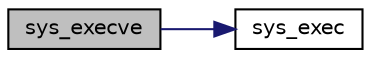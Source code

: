 digraph "sys_execve"
{
 // LATEX_PDF_SIZE
  edge [fontname="Helvetica",fontsize="10",labelfontname="Helvetica",labelfontsize="10"];
  node [fontname="Helvetica",fontsize="10",shape=record];
  rankdir="LR";
  Node1 [label="sys_execve",height=0.2,width=0.4,color="black", fillcolor="grey75", style="filled", fontcolor="black",tooltip=" "];
  Node1 -> Node2 [color="midnightblue",fontsize="10",style="solid",fontname="Helvetica"];
  Node2 [label="sys_exec",height=0.2,width=0.4,color="black", fillcolor="white", style="filled",URL="$exec_8c.html#a094c23346b6d226a03866a54b755ed64",tooltip="New exec..."];
}
